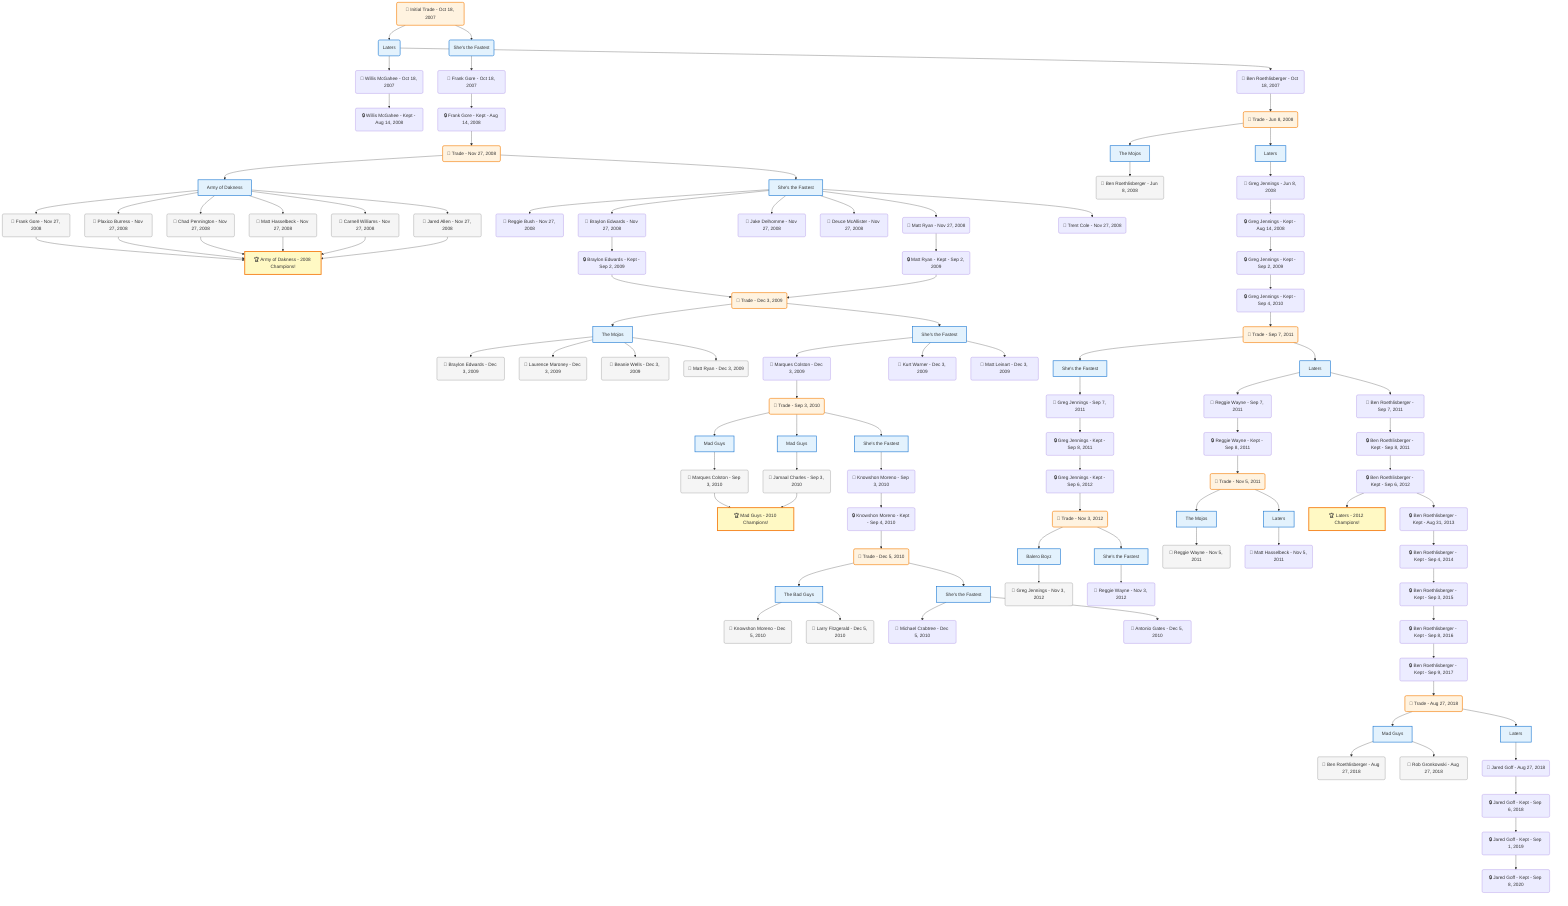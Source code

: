 flowchart TD

    TRADE_MAIN("🔄 Initial Trade - Oct 18, 2007")
    TEAM_1("Laters")
    TEAM_2("She's the Fastest")
    NODE_49ae7cd8-3396-4c77-add5-75ed5473c7f7("🔄 Willis McGahee - Oct 18, 2007")
    NODE_e700a97c-9461-4533-8275-c8b49304d641("🔒 Willis McGahee - Kept - Aug 14, 2008")
    NODE_6bca7fff-35d9-4d05-9d17-a516e8219e41("🔄 Frank Gore - Oct 18, 2007")
    NODE_298a5ca5-0a70-4ec0-9cee-f76718186e0a("🔒 Frank Gore - Kept - Aug 14, 2008")
    TRADE_e1822b1f-88ef-441d-b22b-c3bf84885845_3("🔄 Trade - Nov 27, 2008")
    TEAM_40f7599b-e68f-4bf4-9553-bf7e10924635_4["Army of Dakness"]
    NODE_c285c915-1bc5-401b-b5d8-966ba67d289f("🔄 Frank Gore - Nov 27, 2008")
    CHAMP_40f7599b-e68f-4bf4-9553-bf7e10924635_2008["🏆 Army of Dakness - 2008 Champions!"]
    NODE_dd9494d8-6b71-4d22-8161-3cb161ba28de("🔄 Plaxico Burress - Nov 27, 2008")
    NODE_7fbad2ef-782e-4d70-ab1d-4d262bd08b56("🔄 Chad Pennington - Nov 27, 2008")
    NODE_ec9d5f46-aaa5-4a88-bf26-8c88a804c8ed("🔄 Matt Hasselbeck - Nov 27, 2008")
    NODE_43ed03b3-0f9f-4916-ac6e-c08c86865375("🔄 Carnell Williams - Nov 27, 2008")
    NODE_7fae993d-c09e-492e-89b1-f5be3c142ef8("🔄 Jared Allen - Nov 27, 2008")
    TEAM_4449259f-64af-44fd-9235-1facc0926234_5["She's the Fastest"]
    NODE_14b06632-7882-4a01-9c25-3651727a0bd0("🔄 Reggie Bush - Nov 27, 2008")
    NODE_3862c574-4539-4e48-9a28-49b39cdcb440("🔄 Braylon Edwards - Nov 27, 2008")
    NODE_2ef9bf5f-f560-4d4e-828f-65788948c234("🔒 Braylon Edwards - Kept - Sep 2, 2009")
    TRADE_e8c7b327-7c15-4132-8918-1ccb803d3cb3_6("🔄 Trade - Dec 3, 2009")
    TEAM_bbe2d0ad-54cf-4c22-be82-b2a5f262a157_7["The Mojos"]
    NODE_8ad98370-e765-4528-899b-039fc791b409("🔄 Braylon Edwards - Dec 3, 2009")
    NODE_16e44121-7fef-4e60-a4d8-39d87a019805("🔄 Laurence Maroney - Dec 3, 2009")
    NODE_fb21570f-4fa7-4277-b242-752759ecd6ca("🔄 Beanie Wells - Dec 3, 2009")
    NODE_7ae52589-c36b-4b14-8fb9-f6b745ba608d("🔄 Matt Ryan - Dec 3, 2009")
    TEAM_4449259f-64af-44fd-9235-1facc0926234_8["She's the Fastest"]
    NODE_8f183324-b3dc-46b4-bbe0-76f206cb24ee("🔄 Marques Colston - Dec 3, 2009")
    TRADE_664c0593-08b2-4014-96b5-f9505dd0abcf_9("🔄 Trade - Sep 3, 2010")
    TEAM_f5908944-6efd-40eb-af54-6c53004e0e2f_10["Mad Guys"]
    NODE_95e1e39b-1714-410c-9892-ac5cc4bc5223("🔄 Marques Colston - Sep 3, 2010")
    CHAMP_f5908944-6efd-40eb-af54-6c53004e0e2f_2010["🏆 Mad Guys - 2010 Champions!"]
    TEAM_4449259f-64af-44fd-9235-1facc0926234_11["She's the Fastest"]
    NODE_fd02085d-71ad-46e1-b7cc-06f45da9eb89("🔄 Knowshon Moreno - Sep 3, 2010")
    NODE_27d92d64-f467-4a04-b71b-391a2d495356("🔒 Knowshon Moreno - Kept - Sep 4, 2010")
    TRADE_7079c566-1aef-449d-80e3-81013e223777_12("🔄 Trade - Dec 5, 2010")
    TEAM_b2220d1a-ff75-4622-9757-09978901110f_13["The Bad Guys"]
    NODE_e3eeb034-e4c6-4be5-a812-b2c48eba0d53("🔄 Knowshon Moreno - Dec 5, 2010")
    NODE_fbf9d819-d0b8-4ee4-afe1-0b279afe083d("🔄 Larry Fitzgerald - Dec 5, 2010")
    TEAM_4449259f-64af-44fd-9235-1facc0926234_14["She's the Fastest"]
    NODE_3f49242f-c13a-4378-b163-959d8092b13e("🔄 Michael Crabtree - Dec 5, 2010")
    NODE_e2188277-78ab-4766-9782-da39ab3295ef("🔄 Antonio Gates - Dec 5, 2010")
    TEAM_f5908944-6efd-40eb-af54-6c53004e0e2f_15["Mad Guys"]
    NODE_281c90e5-f919-4693-8733-eee9f5c6f6da("🔄 Jamaal Charles - Sep 3, 2010")
    NODE_6bc2416f-f57e-4b16-8235-be0b7609e651("🔄 Kurt Warner - Dec 3, 2009")
    NODE_1ef12492-61ee-4b66-bd62-daa01556b535("🔄 Matt Leinart - Dec 3, 2009")
    NODE_2f00e204-c7c6-408f-8d63-50d2b2fdd3a0("🔄 Jake Delhomme - Nov 27, 2008")
    NODE_1b9bf3a7-20c7-43e2-83ef-96a77e4b5b78("🔄 Deuce McAllister - Nov 27, 2008")
    NODE_13992bdc-ffe2-4b97-a9aa-d87432a15494("🔄 Matt Ryan - Nov 27, 2008")
    NODE_8f9e26e8-1f3e-4872-a702-55906b44d7bb("🔒 Matt Ryan - Kept - Sep 2, 2009")
    NODE_53201115-f286-4398-ac9e-f7ded46fcec1("🔄 Trent Cole - Nov 27, 2008")
    NODE_b0018326-af07-4ae1-804d-afc7a7b2010c("🔄 Ben Roethlisberger - Oct 18, 2007")
    TRADE_4f65514e-e415-46d9-8ef6-2a1e418fd69b_16("🔄 Trade - Jun 8, 2008")
    TEAM_bbe2d0ad-54cf-4c22-be82-b2a5f262a157_17["The Mojos"]
    NODE_fc2b9166-2d79-44aa-8aa8-89a6ce655991("🔄 Ben Roethlisberger - Jun 8, 2008")
    TEAM_825928a9-7194-43aa-b7ae-fc78c2510b16_18["Laters"]
    NODE_01381f9b-2c17-4683-a048-8b8ae8ff3fd8("🔄 Greg Jennings - Jun 8, 2008")
    NODE_2c91e61a-88e0-4791-9d10-f208f60e8dcf("🔒 Greg Jennings - Kept - Aug 14, 2008")
    NODE_8355ef4d-be50-4eae-9510-ecb8a3c53575("🔒 Greg Jennings - Kept - Sep 2, 2009")
    NODE_7e621492-94a3-4d1f-9a75-cbcd63b0062a("🔒 Greg Jennings - Kept - Sep 4, 2010")
    TRADE_fcdc456a-c190-497e-808e-dad287de6cc6_19("🔄 Trade - Sep 7, 2011")
    TEAM_4449259f-64af-44fd-9235-1facc0926234_20["She's the Fastest"]
    NODE_24108c67-7933-4334-8d09-0e67c989c811("🔄 Greg Jennings - Sep 7, 2011")
    NODE_4b0a91cf-5804-4a84-a766-0591a5df6d76("🔒 Greg Jennings - Kept - Sep 8, 2011")
    NODE_7f3002a1-23af-45ca-93b7-336477f1abb7("🔒 Greg Jennings - Kept - Sep 6, 2012")
    TRADE_d7b31491-b826-48d7-862e-f557878fe5b7_21("🔄 Trade - Nov 3, 2012")
    TEAM_2feaf03e-fb22-498e-ac8f-e596b6ba7810_22["Balero Boyz"]
    NODE_d658db76-f15a-4f96-ab00-0e1799749223("🔄 Greg Jennings - Nov 3, 2012")
    TEAM_4449259f-64af-44fd-9235-1facc0926234_23["She's the Fastest"]
    NODE_e7d3d32f-c4d7-4fd6-8fa4-6d0a73298021("🔄 Reggie Wayne - Nov 3, 2012")
    TEAM_825928a9-7194-43aa-b7ae-fc78c2510b16_24["Laters"]
    NODE_25079c09-7dc6-48be-89ab-87aa5095ef70("🔄 Reggie Wayne - Sep 7, 2011")
    NODE_082dbc2a-7d99-4caf-b2bf-5eb3c422ea0f("🔒 Reggie Wayne - Kept - Sep 8, 2011")
    TRADE_347511d1-8464-4416-9286-046b0c18f7eb_25("🔄 Trade - Nov 5, 2011")
    TEAM_bbe2d0ad-54cf-4c22-be82-b2a5f262a157_26["The Mojos"]
    NODE_9cce0738-0e27-49f7-9e4b-701bbb3eec7c("🔄 Reggie Wayne - Nov 5, 2011")
    TEAM_825928a9-7194-43aa-b7ae-fc78c2510b16_27["Laters"]
    NODE_08403eed-b672-4fb3-986a-4554094ea2d0("🔄 Matt Hasselbeck - Nov 5, 2011")
    NODE_0a108c99-afcd-43b7-a78b-9703a3f35d81("🔄 Ben Roethlisberger - Sep 7, 2011")
    NODE_16c5d5e3-8736-4e57-9718-51a980964d15("🔒 Ben Roethlisberger - Kept - Sep 8, 2011")
    NODE_00bbbd04-aed7-455f-834e-80658012a291("🔒 Ben Roethlisberger - Kept - Sep 6, 2012")
    CHAMP_825928a9-7194-43aa-b7ae-fc78c2510b16_2012["🏆 Laters - 2012 Champions!"]
    NODE_55100bdc-fda9-4a83-a514-947fa2fa9eea("🔒 Ben Roethlisberger - Kept - Aug 31, 2013")
    NODE_4cb8d722-f8e5-4646-977d-db60c1f6ce2e("🔒 Ben Roethlisberger - Kept - Sep 4, 2014")
    NODE_a488750f-47d7-4baf-8383-e24f137ab6f6("🔒 Ben Roethlisberger - Kept - Sep 3, 2015")
    NODE_beb482c0-226c-4297-b9a2-2e1ffabe1086("🔒 Ben Roethlisberger - Kept - Sep 8, 2016")
    NODE_44077c44-3b38-4417-82b3-d47f7dcf42bd("🔒 Ben Roethlisberger - Kept - Sep 9, 2017")
    TRADE_ce7f766f-c31a-4476-b7f0-5cf3746dfea7_28("🔄 Trade - Aug 27, 2018")
    TEAM_f5908944-6efd-40eb-af54-6c53004e0e2f_29["Mad Guys"]
    NODE_34399eb1-7af4-49ce-88fa-7e1eda142ce4("🔄 Ben Roethlisberger - Aug 27, 2018")
    NODE_b45fa4c8-b974-47f3-b697-cb85e118b640("🔄 Rob Gronkowski - Aug 27, 2018")
    TEAM_825928a9-7194-43aa-b7ae-fc78c2510b16_30["Laters"]
    NODE_579c84ce-db8e-4124-807c-b46740300dee("🔄 Jared Goff - Aug 27, 2018")
    NODE_d43cf8a7-cdaf-4bbe-ba8f-92f827f69380("🔒 Jared Goff - Kept - Sep 6, 2018")
    NODE_9bdb69d4-1541-4328-b113-7fc4cbd55219("🔒 Jared Goff - Kept - Sep 1, 2019")
    NODE_024c0f11-7d1f-4aee-9fde-6d5c744778a4("🔒 Jared Goff - Kept - Sep 8, 2020")

    TRADE_MAIN --> TEAM_1
    TRADE_MAIN --> TEAM_2
    TEAM_1 --> NODE_49ae7cd8-3396-4c77-add5-75ed5473c7f7
    NODE_49ae7cd8-3396-4c77-add5-75ed5473c7f7 --> NODE_e700a97c-9461-4533-8275-c8b49304d641
    TEAM_2 --> NODE_6bca7fff-35d9-4d05-9d17-a516e8219e41
    NODE_6bca7fff-35d9-4d05-9d17-a516e8219e41 --> NODE_298a5ca5-0a70-4ec0-9cee-f76718186e0a
    NODE_298a5ca5-0a70-4ec0-9cee-f76718186e0a --> TRADE_e1822b1f-88ef-441d-b22b-c3bf84885845_3
    TRADE_e1822b1f-88ef-441d-b22b-c3bf84885845_3 --> TEAM_40f7599b-e68f-4bf4-9553-bf7e10924635_4
    TEAM_40f7599b-e68f-4bf4-9553-bf7e10924635_4 --> NODE_c285c915-1bc5-401b-b5d8-966ba67d289f
    NODE_c285c915-1bc5-401b-b5d8-966ba67d289f --> CHAMP_40f7599b-e68f-4bf4-9553-bf7e10924635_2008
    TEAM_40f7599b-e68f-4bf4-9553-bf7e10924635_4 --> NODE_dd9494d8-6b71-4d22-8161-3cb161ba28de
    NODE_dd9494d8-6b71-4d22-8161-3cb161ba28de --> CHAMP_40f7599b-e68f-4bf4-9553-bf7e10924635_2008
    TEAM_40f7599b-e68f-4bf4-9553-bf7e10924635_4 --> NODE_7fbad2ef-782e-4d70-ab1d-4d262bd08b56
    NODE_7fbad2ef-782e-4d70-ab1d-4d262bd08b56 --> CHAMP_40f7599b-e68f-4bf4-9553-bf7e10924635_2008
    TEAM_40f7599b-e68f-4bf4-9553-bf7e10924635_4 --> NODE_ec9d5f46-aaa5-4a88-bf26-8c88a804c8ed
    NODE_ec9d5f46-aaa5-4a88-bf26-8c88a804c8ed --> CHAMP_40f7599b-e68f-4bf4-9553-bf7e10924635_2008
    TEAM_40f7599b-e68f-4bf4-9553-bf7e10924635_4 --> NODE_43ed03b3-0f9f-4916-ac6e-c08c86865375
    NODE_43ed03b3-0f9f-4916-ac6e-c08c86865375 --> CHAMP_40f7599b-e68f-4bf4-9553-bf7e10924635_2008
    TEAM_40f7599b-e68f-4bf4-9553-bf7e10924635_4 --> NODE_7fae993d-c09e-492e-89b1-f5be3c142ef8
    NODE_7fae993d-c09e-492e-89b1-f5be3c142ef8 --> CHAMP_40f7599b-e68f-4bf4-9553-bf7e10924635_2008
    TRADE_e1822b1f-88ef-441d-b22b-c3bf84885845_3 --> TEAM_4449259f-64af-44fd-9235-1facc0926234_5
    TEAM_4449259f-64af-44fd-9235-1facc0926234_5 --> NODE_14b06632-7882-4a01-9c25-3651727a0bd0
    TEAM_4449259f-64af-44fd-9235-1facc0926234_5 --> NODE_3862c574-4539-4e48-9a28-49b39cdcb440
    NODE_3862c574-4539-4e48-9a28-49b39cdcb440 --> NODE_2ef9bf5f-f560-4d4e-828f-65788948c234
    NODE_2ef9bf5f-f560-4d4e-828f-65788948c234 --> TRADE_e8c7b327-7c15-4132-8918-1ccb803d3cb3_6
    TRADE_e8c7b327-7c15-4132-8918-1ccb803d3cb3_6 --> TEAM_bbe2d0ad-54cf-4c22-be82-b2a5f262a157_7
    TEAM_bbe2d0ad-54cf-4c22-be82-b2a5f262a157_7 --> NODE_8ad98370-e765-4528-899b-039fc791b409
    TEAM_bbe2d0ad-54cf-4c22-be82-b2a5f262a157_7 --> NODE_16e44121-7fef-4e60-a4d8-39d87a019805
    TEAM_bbe2d0ad-54cf-4c22-be82-b2a5f262a157_7 --> NODE_fb21570f-4fa7-4277-b242-752759ecd6ca
    TEAM_bbe2d0ad-54cf-4c22-be82-b2a5f262a157_7 --> NODE_7ae52589-c36b-4b14-8fb9-f6b745ba608d
    TRADE_e8c7b327-7c15-4132-8918-1ccb803d3cb3_6 --> TEAM_4449259f-64af-44fd-9235-1facc0926234_8
    TEAM_4449259f-64af-44fd-9235-1facc0926234_8 --> NODE_8f183324-b3dc-46b4-bbe0-76f206cb24ee
    NODE_8f183324-b3dc-46b4-bbe0-76f206cb24ee --> TRADE_664c0593-08b2-4014-96b5-f9505dd0abcf_9
    TRADE_664c0593-08b2-4014-96b5-f9505dd0abcf_9 --> TEAM_f5908944-6efd-40eb-af54-6c53004e0e2f_10
    TEAM_f5908944-6efd-40eb-af54-6c53004e0e2f_10 --> NODE_95e1e39b-1714-410c-9892-ac5cc4bc5223
    NODE_95e1e39b-1714-410c-9892-ac5cc4bc5223 --> CHAMP_f5908944-6efd-40eb-af54-6c53004e0e2f_2010
    TRADE_664c0593-08b2-4014-96b5-f9505dd0abcf_9 --> TEAM_4449259f-64af-44fd-9235-1facc0926234_11
    TEAM_4449259f-64af-44fd-9235-1facc0926234_11 --> NODE_fd02085d-71ad-46e1-b7cc-06f45da9eb89
    NODE_fd02085d-71ad-46e1-b7cc-06f45da9eb89 --> NODE_27d92d64-f467-4a04-b71b-391a2d495356
    NODE_27d92d64-f467-4a04-b71b-391a2d495356 --> TRADE_7079c566-1aef-449d-80e3-81013e223777_12
    TRADE_7079c566-1aef-449d-80e3-81013e223777_12 --> TEAM_b2220d1a-ff75-4622-9757-09978901110f_13
    TEAM_b2220d1a-ff75-4622-9757-09978901110f_13 --> NODE_e3eeb034-e4c6-4be5-a812-b2c48eba0d53
    TEAM_b2220d1a-ff75-4622-9757-09978901110f_13 --> NODE_fbf9d819-d0b8-4ee4-afe1-0b279afe083d
    TRADE_7079c566-1aef-449d-80e3-81013e223777_12 --> TEAM_4449259f-64af-44fd-9235-1facc0926234_14
    TEAM_4449259f-64af-44fd-9235-1facc0926234_14 --> NODE_3f49242f-c13a-4378-b163-959d8092b13e
    TEAM_4449259f-64af-44fd-9235-1facc0926234_14 --> NODE_e2188277-78ab-4766-9782-da39ab3295ef
    TRADE_664c0593-08b2-4014-96b5-f9505dd0abcf_9 --> TEAM_f5908944-6efd-40eb-af54-6c53004e0e2f_15
    TEAM_f5908944-6efd-40eb-af54-6c53004e0e2f_15 --> NODE_281c90e5-f919-4693-8733-eee9f5c6f6da
    NODE_281c90e5-f919-4693-8733-eee9f5c6f6da --> CHAMP_f5908944-6efd-40eb-af54-6c53004e0e2f_2010
    TEAM_4449259f-64af-44fd-9235-1facc0926234_8 --> NODE_6bc2416f-f57e-4b16-8235-be0b7609e651
    TEAM_4449259f-64af-44fd-9235-1facc0926234_8 --> NODE_1ef12492-61ee-4b66-bd62-daa01556b535
    TEAM_4449259f-64af-44fd-9235-1facc0926234_5 --> NODE_2f00e204-c7c6-408f-8d63-50d2b2fdd3a0
    TEAM_4449259f-64af-44fd-9235-1facc0926234_5 --> NODE_1b9bf3a7-20c7-43e2-83ef-96a77e4b5b78
    TEAM_4449259f-64af-44fd-9235-1facc0926234_5 --> NODE_13992bdc-ffe2-4b97-a9aa-d87432a15494
    NODE_13992bdc-ffe2-4b97-a9aa-d87432a15494 --> NODE_8f9e26e8-1f3e-4872-a702-55906b44d7bb
    NODE_8f9e26e8-1f3e-4872-a702-55906b44d7bb --> TRADE_e8c7b327-7c15-4132-8918-1ccb803d3cb3_6
    TEAM_4449259f-64af-44fd-9235-1facc0926234_5 --> NODE_53201115-f286-4398-ac9e-f7ded46fcec1
    TEAM_1 --> NODE_b0018326-af07-4ae1-804d-afc7a7b2010c
    NODE_b0018326-af07-4ae1-804d-afc7a7b2010c --> TRADE_4f65514e-e415-46d9-8ef6-2a1e418fd69b_16
    TRADE_4f65514e-e415-46d9-8ef6-2a1e418fd69b_16 --> TEAM_bbe2d0ad-54cf-4c22-be82-b2a5f262a157_17
    TEAM_bbe2d0ad-54cf-4c22-be82-b2a5f262a157_17 --> NODE_fc2b9166-2d79-44aa-8aa8-89a6ce655991
    TRADE_4f65514e-e415-46d9-8ef6-2a1e418fd69b_16 --> TEAM_825928a9-7194-43aa-b7ae-fc78c2510b16_18
    TEAM_825928a9-7194-43aa-b7ae-fc78c2510b16_18 --> NODE_01381f9b-2c17-4683-a048-8b8ae8ff3fd8
    NODE_01381f9b-2c17-4683-a048-8b8ae8ff3fd8 --> NODE_2c91e61a-88e0-4791-9d10-f208f60e8dcf
    NODE_2c91e61a-88e0-4791-9d10-f208f60e8dcf --> NODE_8355ef4d-be50-4eae-9510-ecb8a3c53575
    NODE_8355ef4d-be50-4eae-9510-ecb8a3c53575 --> NODE_7e621492-94a3-4d1f-9a75-cbcd63b0062a
    NODE_7e621492-94a3-4d1f-9a75-cbcd63b0062a --> TRADE_fcdc456a-c190-497e-808e-dad287de6cc6_19
    TRADE_fcdc456a-c190-497e-808e-dad287de6cc6_19 --> TEAM_4449259f-64af-44fd-9235-1facc0926234_20
    TEAM_4449259f-64af-44fd-9235-1facc0926234_20 --> NODE_24108c67-7933-4334-8d09-0e67c989c811
    NODE_24108c67-7933-4334-8d09-0e67c989c811 --> NODE_4b0a91cf-5804-4a84-a766-0591a5df6d76
    NODE_4b0a91cf-5804-4a84-a766-0591a5df6d76 --> NODE_7f3002a1-23af-45ca-93b7-336477f1abb7
    NODE_7f3002a1-23af-45ca-93b7-336477f1abb7 --> TRADE_d7b31491-b826-48d7-862e-f557878fe5b7_21
    TRADE_d7b31491-b826-48d7-862e-f557878fe5b7_21 --> TEAM_2feaf03e-fb22-498e-ac8f-e596b6ba7810_22
    TEAM_2feaf03e-fb22-498e-ac8f-e596b6ba7810_22 --> NODE_d658db76-f15a-4f96-ab00-0e1799749223
    TRADE_d7b31491-b826-48d7-862e-f557878fe5b7_21 --> TEAM_4449259f-64af-44fd-9235-1facc0926234_23
    TEAM_4449259f-64af-44fd-9235-1facc0926234_23 --> NODE_e7d3d32f-c4d7-4fd6-8fa4-6d0a73298021
    TRADE_fcdc456a-c190-497e-808e-dad287de6cc6_19 --> TEAM_825928a9-7194-43aa-b7ae-fc78c2510b16_24
    TEAM_825928a9-7194-43aa-b7ae-fc78c2510b16_24 --> NODE_25079c09-7dc6-48be-89ab-87aa5095ef70
    NODE_25079c09-7dc6-48be-89ab-87aa5095ef70 --> NODE_082dbc2a-7d99-4caf-b2bf-5eb3c422ea0f
    NODE_082dbc2a-7d99-4caf-b2bf-5eb3c422ea0f --> TRADE_347511d1-8464-4416-9286-046b0c18f7eb_25
    TRADE_347511d1-8464-4416-9286-046b0c18f7eb_25 --> TEAM_bbe2d0ad-54cf-4c22-be82-b2a5f262a157_26
    TEAM_bbe2d0ad-54cf-4c22-be82-b2a5f262a157_26 --> NODE_9cce0738-0e27-49f7-9e4b-701bbb3eec7c
    TRADE_347511d1-8464-4416-9286-046b0c18f7eb_25 --> TEAM_825928a9-7194-43aa-b7ae-fc78c2510b16_27
    TEAM_825928a9-7194-43aa-b7ae-fc78c2510b16_27 --> NODE_08403eed-b672-4fb3-986a-4554094ea2d0
    TEAM_825928a9-7194-43aa-b7ae-fc78c2510b16_24 --> NODE_0a108c99-afcd-43b7-a78b-9703a3f35d81
    NODE_0a108c99-afcd-43b7-a78b-9703a3f35d81 --> NODE_16c5d5e3-8736-4e57-9718-51a980964d15
    NODE_16c5d5e3-8736-4e57-9718-51a980964d15 --> NODE_00bbbd04-aed7-455f-834e-80658012a291
    NODE_00bbbd04-aed7-455f-834e-80658012a291 --> CHAMP_825928a9-7194-43aa-b7ae-fc78c2510b16_2012
    NODE_00bbbd04-aed7-455f-834e-80658012a291 --> NODE_55100bdc-fda9-4a83-a514-947fa2fa9eea
    NODE_55100bdc-fda9-4a83-a514-947fa2fa9eea --> NODE_4cb8d722-f8e5-4646-977d-db60c1f6ce2e
    NODE_4cb8d722-f8e5-4646-977d-db60c1f6ce2e --> NODE_a488750f-47d7-4baf-8383-e24f137ab6f6
    NODE_a488750f-47d7-4baf-8383-e24f137ab6f6 --> NODE_beb482c0-226c-4297-b9a2-2e1ffabe1086
    NODE_beb482c0-226c-4297-b9a2-2e1ffabe1086 --> NODE_44077c44-3b38-4417-82b3-d47f7dcf42bd
    NODE_44077c44-3b38-4417-82b3-d47f7dcf42bd --> TRADE_ce7f766f-c31a-4476-b7f0-5cf3746dfea7_28
    TRADE_ce7f766f-c31a-4476-b7f0-5cf3746dfea7_28 --> TEAM_f5908944-6efd-40eb-af54-6c53004e0e2f_29
    TEAM_f5908944-6efd-40eb-af54-6c53004e0e2f_29 --> NODE_34399eb1-7af4-49ce-88fa-7e1eda142ce4
    TEAM_f5908944-6efd-40eb-af54-6c53004e0e2f_29 --> NODE_b45fa4c8-b974-47f3-b697-cb85e118b640
    TRADE_ce7f766f-c31a-4476-b7f0-5cf3746dfea7_28 --> TEAM_825928a9-7194-43aa-b7ae-fc78c2510b16_30
    TEAM_825928a9-7194-43aa-b7ae-fc78c2510b16_30 --> NODE_579c84ce-db8e-4124-807c-b46740300dee
    NODE_579c84ce-db8e-4124-807c-b46740300dee --> NODE_d43cf8a7-cdaf-4bbe-ba8f-92f827f69380
    NODE_d43cf8a7-cdaf-4bbe-ba8f-92f827f69380 --> NODE_9bdb69d4-1541-4328-b113-7fc4cbd55219
    NODE_9bdb69d4-1541-4328-b113-7fc4cbd55219 --> NODE_024c0f11-7d1f-4aee-9fde-6d5c744778a4

    %% Node styling
    classDef teamNode fill:#e3f2fd,stroke:#1976d2,stroke-width:2px
    classDef tradeNode fill:#fff3e0,stroke:#f57c00,stroke-width:2px
    classDef playerNode fill:#f3e5f5,stroke:#7b1fa2,stroke-width:1px
    classDef nonRootPlayerNode fill:#f5f5f5,stroke:#757575,stroke-width:1px
    classDef endNode fill:#ffebee,stroke:#c62828,stroke-width:2px
    classDef waiverNode fill:#e8f5e8,stroke:#388e3c,stroke-width:2px
    classDef championshipNode fill:#fff9c4,stroke:#f57f17,stroke-width:3px

    class TEAM_1,TEAM_2,TEAM_40f7599b-e68f-4bf4-9553-bf7e10924635_4,TEAM_4449259f-64af-44fd-9235-1facc0926234_5,TEAM_bbe2d0ad-54cf-4c22-be82-b2a5f262a157_7,TEAM_4449259f-64af-44fd-9235-1facc0926234_8,TEAM_f5908944-6efd-40eb-af54-6c53004e0e2f_10,TEAM_4449259f-64af-44fd-9235-1facc0926234_11,TEAM_b2220d1a-ff75-4622-9757-09978901110f_13,TEAM_4449259f-64af-44fd-9235-1facc0926234_14,TEAM_f5908944-6efd-40eb-af54-6c53004e0e2f_15,TEAM_bbe2d0ad-54cf-4c22-be82-b2a5f262a157_17,TEAM_825928a9-7194-43aa-b7ae-fc78c2510b16_18,TEAM_4449259f-64af-44fd-9235-1facc0926234_20,TEAM_2feaf03e-fb22-498e-ac8f-e596b6ba7810_22,TEAM_4449259f-64af-44fd-9235-1facc0926234_23,TEAM_825928a9-7194-43aa-b7ae-fc78c2510b16_24,TEAM_bbe2d0ad-54cf-4c22-be82-b2a5f262a157_26,TEAM_825928a9-7194-43aa-b7ae-fc78c2510b16_27,TEAM_f5908944-6efd-40eb-af54-6c53004e0e2f_29,TEAM_825928a9-7194-43aa-b7ae-fc78c2510b16_30 teamNode
    class CHAMP_40f7599b-e68f-4bf4-9553-bf7e10924635_2008,CHAMP_f5908944-6efd-40eb-af54-6c53004e0e2f_2010,CHAMP_825928a9-7194-43aa-b7ae-fc78c2510b16_2012 championshipNode
    class NODE_c285c915-1bc5-401b-b5d8-966ba67d289f,NODE_dd9494d8-6b71-4d22-8161-3cb161ba28de,NODE_7fbad2ef-782e-4d70-ab1d-4d262bd08b56,NODE_ec9d5f46-aaa5-4a88-bf26-8c88a804c8ed,NODE_43ed03b3-0f9f-4916-ac6e-c08c86865375,NODE_7fae993d-c09e-492e-89b1-f5be3c142ef8,NODE_8ad98370-e765-4528-899b-039fc791b409,NODE_16e44121-7fef-4e60-a4d8-39d87a019805,NODE_fb21570f-4fa7-4277-b242-752759ecd6ca,NODE_7ae52589-c36b-4b14-8fb9-f6b745ba608d,NODE_95e1e39b-1714-410c-9892-ac5cc4bc5223,NODE_e3eeb034-e4c6-4be5-a812-b2c48eba0d53,NODE_fbf9d819-d0b8-4ee4-afe1-0b279afe083d,NODE_281c90e5-f919-4693-8733-eee9f5c6f6da,NODE_fc2b9166-2d79-44aa-8aa8-89a6ce655991,NODE_d658db76-f15a-4f96-ab00-0e1799749223,NODE_9cce0738-0e27-49f7-9e4b-701bbb3eec7c,NODE_34399eb1-7af4-49ce-88fa-7e1eda142ce4,NODE_b45fa4c8-b974-47f3-b697-cb85e118b640 nonRootPlayerNode
    class TRADE_MAIN,TRADE_e1822b1f-88ef-441d-b22b-c3bf84885845_3,TRADE_e8c7b327-7c15-4132-8918-1ccb803d3cb3_6,TRADE_664c0593-08b2-4014-96b5-f9505dd0abcf_9,TRADE_7079c566-1aef-449d-80e3-81013e223777_12,TRADE_4f65514e-e415-46d9-8ef6-2a1e418fd69b_16,TRADE_fcdc456a-c190-497e-808e-dad287de6cc6_19,TRADE_d7b31491-b826-48d7-862e-f557878fe5b7_21,TRADE_347511d1-8464-4416-9286-046b0c18f7eb_25,TRADE_ce7f766f-c31a-4476-b7f0-5cf3746dfea7_28 tradeNode